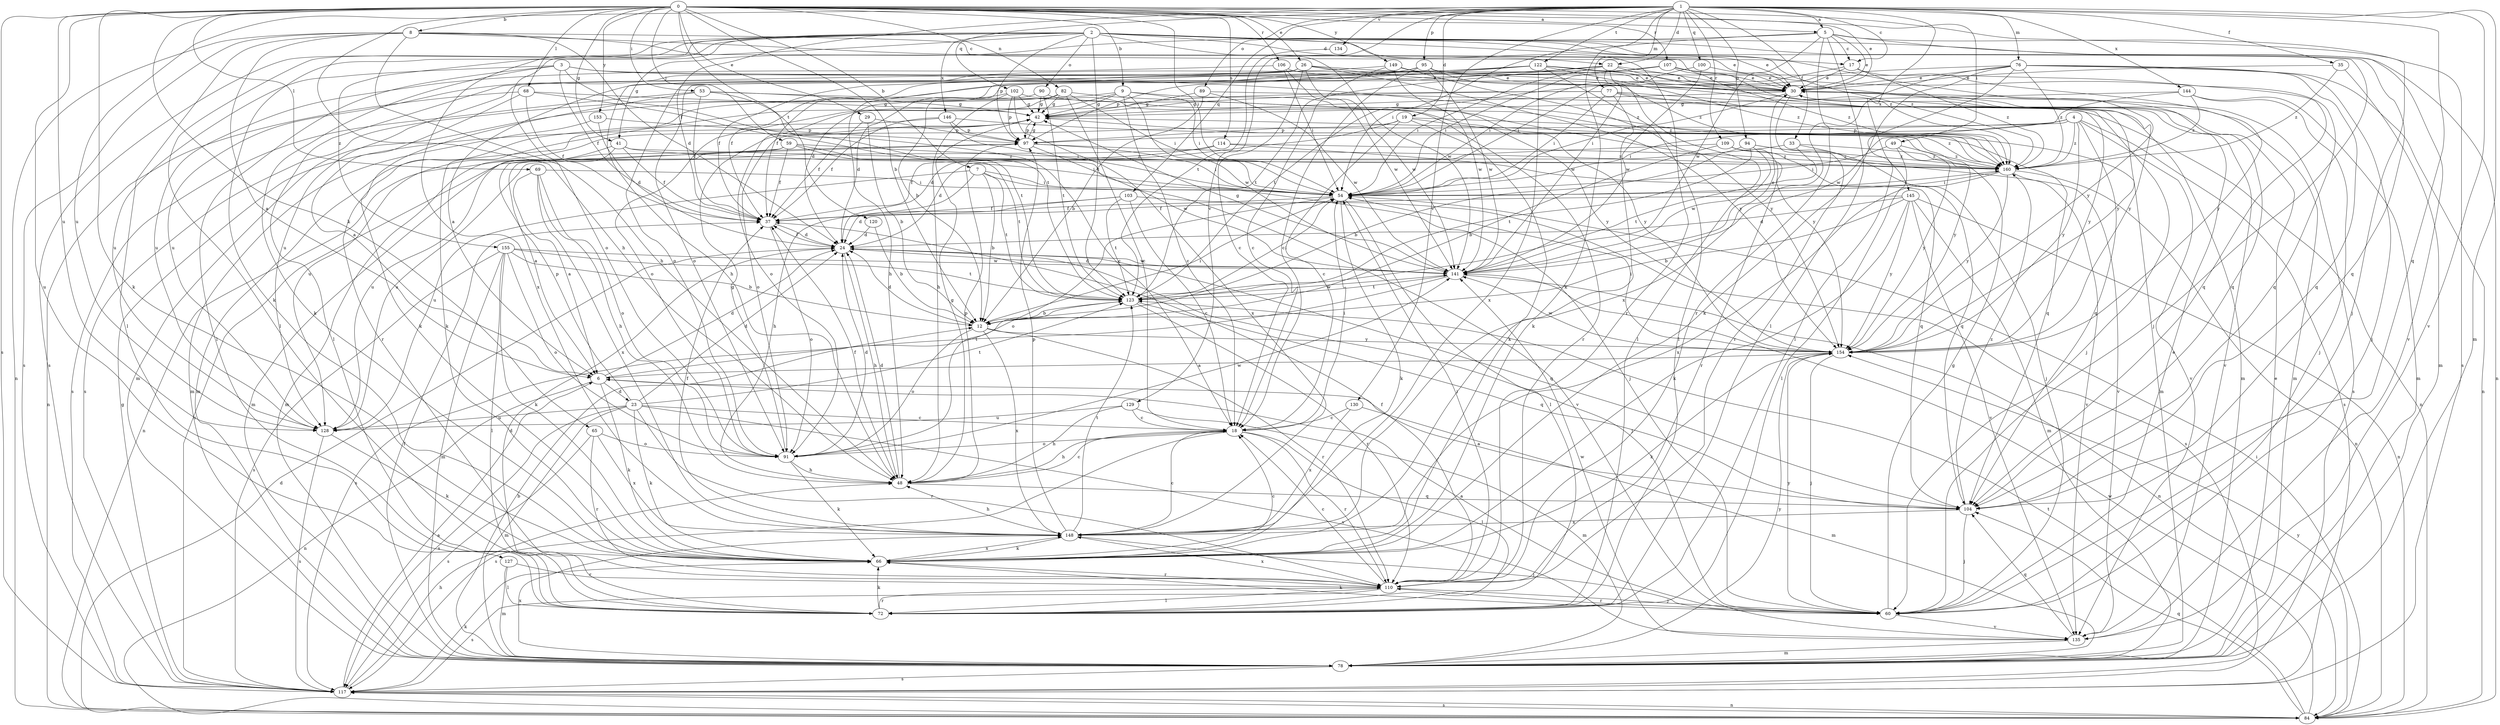 strict digraph  {
0;
1;
2;
3;
4;
5;
6;
7;
8;
9;
12;
17;
18;
19;
22;
23;
24;
26;
29;
30;
33;
35;
37;
41;
42;
48;
49;
53;
54;
59;
60;
65;
66;
68;
69;
72;
76;
77;
78;
82;
84;
89;
90;
91;
94;
95;
97;
100;
102;
103;
104;
106;
107;
109;
110;
114;
117;
120;
122;
123;
127;
128;
129;
130;
134;
135;
141;
144;
145;
146;
148;
149;
153;
154;
155;
160;
0 -> 5  [label=a];
0 -> 7  [label=b];
0 -> 8  [label=b];
0 -> 9  [label=b];
0 -> 12  [label=b];
0 -> 26  [label=e];
0 -> 29  [label=e];
0 -> 30  [label=e];
0 -> 41  [label=g];
0 -> 48  [label=h];
0 -> 49  [label=i];
0 -> 53  [label=i];
0 -> 54  [label=i];
0 -> 59  [label=j];
0 -> 60  [label=j];
0 -> 65  [label=k];
0 -> 66  [label=k];
0 -> 68  [label=l];
0 -> 69  [label=l];
0 -> 82  [label=n];
0 -> 106  [label=r];
0 -> 107  [label=r];
0 -> 114  [label=s];
0 -> 117  [label=s];
0 -> 120  [label=t];
0 -> 127  [label=u];
0 -> 128  [label=u];
0 -> 149  [label=y];
0 -> 153  [label=y];
1 -> 5  [label=a];
1 -> 17  [label=c];
1 -> 19  [label=d];
1 -> 22  [label=d];
1 -> 33  [label=f];
1 -> 35  [label=f];
1 -> 37  [label=f];
1 -> 66  [label=k];
1 -> 76  [label=m];
1 -> 77  [label=m];
1 -> 78  [label=m];
1 -> 89  [label=o];
1 -> 94  [label=p];
1 -> 95  [label=p];
1 -> 100  [label=q];
1 -> 102  [label=q];
1 -> 103  [label=q];
1 -> 104  [label=q];
1 -> 109  [label=r];
1 -> 122  [label=t];
1 -> 128  [label=u];
1 -> 129  [label=v];
1 -> 130  [label=v];
1 -> 134  [label=v];
1 -> 135  [label=v];
1 -> 144  [label=x];
1 -> 145  [label=x];
2 -> 22  [label=d];
2 -> 30  [label=e];
2 -> 60  [label=j];
2 -> 66  [label=k];
2 -> 72  [label=l];
2 -> 84  [label=n];
2 -> 90  [label=o];
2 -> 91  [label=o];
2 -> 97  [label=p];
2 -> 104  [label=q];
2 -> 110  [label=r];
2 -> 117  [label=s];
2 -> 123  [label=t];
2 -> 141  [label=w];
2 -> 146  [label=x];
2 -> 148  [label=x];
2 -> 154  [label=y];
2 -> 155  [label=z];
2 -> 160  [label=z];
3 -> 30  [label=e];
3 -> 37  [label=f];
3 -> 66  [label=k];
3 -> 72  [label=l];
3 -> 123  [label=t];
3 -> 128  [label=u];
3 -> 160  [label=z];
4 -> 54  [label=i];
4 -> 91  [label=o];
4 -> 97  [label=p];
4 -> 104  [label=q];
4 -> 117  [label=s];
4 -> 135  [label=v];
4 -> 154  [label=y];
4 -> 160  [label=z];
5 -> 17  [label=c];
5 -> 30  [label=e];
5 -> 41  [label=g];
5 -> 54  [label=i];
5 -> 72  [label=l];
5 -> 110  [label=r];
5 -> 117  [label=s];
5 -> 135  [label=v];
5 -> 141  [label=w];
6 -> 23  [label=d];
6 -> 24  [label=d];
6 -> 66  [label=k];
6 -> 84  [label=n];
6 -> 123  [label=t];
7 -> 12  [label=b];
7 -> 48  [label=h];
7 -> 54  [label=i];
7 -> 123  [label=t];
7 -> 128  [label=u];
7 -> 135  [label=v];
8 -> 6  [label=a];
8 -> 17  [label=c];
8 -> 24  [label=d];
8 -> 30  [label=e];
8 -> 48  [label=h];
8 -> 72  [label=l];
8 -> 84  [label=n];
8 -> 117  [label=s];
8 -> 160  [label=z];
9 -> 18  [label=c];
9 -> 42  [label=g];
9 -> 54  [label=i];
9 -> 66  [label=k];
9 -> 110  [label=r];
9 -> 141  [label=w];
9 -> 160  [label=z];
12 -> 24  [label=d];
12 -> 54  [label=i];
12 -> 91  [label=o];
12 -> 110  [label=r];
12 -> 148  [label=x];
12 -> 154  [label=y];
17 -> 30  [label=e];
17 -> 54  [label=i];
17 -> 154  [label=y];
17 -> 160  [label=z];
18 -> 48  [label=h];
18 -> 54  [label=i];
18 -> 72  [label=l];
18 -> 91  [label=o];
18 -> 110  [label=r];
18 -> 117  [label=s];
19 -> 18  [label=c];
19 -> 24  [label=d];
19 -> 66  [label=k];
19 -> 78  [label=m];
19 -> 97  [label=p];
19 -> 160  [label=z];
22 -> 30  [label=e];
22 -> 54  [label=i];
22 -> 72  [label=l];
22 -> 91  [label=o];
22 -> 123  [label=t];
22 -> 141  [label=w];
22 -> 154  [label=y];
23 -> 18  [label=c];
23 -> 24  [label=d];
23 -> 66  [label=k];
23 -> 78  [label=m];
23 -> 97  [label=p];
23 -> 110  [label=r];
23 -> 117  [label=s];
23 -> 123  [label=t];
23 -> 128  [label=u];
23 -> 135  [label=v];
24 -> 37  [label=f];
24 -> 48  [label=h];
24 -> 60  [label=j];
24 -> 104  [label=q];
24 -> 141  [label=w];
26 -> 18  [label=c];
26 -> 30  [label=e];
26 -> 37  [label=f];
26 -> 48  [label=h];
26 -> 128  [label=u];
26 -> 141  [label=w];
26 -> 154  [label=y];
26 -> 160  [label=z];
29 -> 12  [label=b];
29 -> 37  [label=f];
29 -> 97  [label=p];
30 -> 42  [label=g];
30 -> 54  [label=i];
30 -> 78  [label=m];
30 -> 110  [label=r];
30 -> 117  [label=s];
30 -> 135  [label=v];
33 -> 24  [label=d];
33 -> 60  [label=j];
33 -> 123  [label=t];
33 -> 160  [label=z];
35 -> 30  [label=e];
35 -> 78  [label=m];
35 -> 160  [label=z];
37 -> 24  [label=d];
37 -> 91  [label=o];
41 -> 37  [label=f];
41 -> 54  [label=i];
41 -> 78  [label=m];
41 -> 128  [label=u];
41 -> 160  [label=z];
42 -> 97  [label=p];
42 -> 104  [label=q];
42 -> 128  [label=u];
48 -> 18  [label=c];
48 -> 24  [label=d];
48 -> 37  [label=f];
48 -> 42  [label=g];
48 -> 97  [label=p];
48 -> 104  [label=q];
49 -> 54  [label=i];
49 -> 72  [label=l];
49 -> 154  [label=y];
49 -> 160  [label=z];
53 -> 18  [label=c];
53 -> 37  [label=f];
53 -> 42  [label=g];
53 -> 66  [label=k];
53 -> 117  [label=s];
53 -> 154  [label=y];
54 -> 37  [label=f];
54 -> 66  [label=k];
54 -> 72  [label=l];
54 -> 91  [label=o];
54 -> 160  [label=z];
59 -> 37  [label=f];
59 -> 60  [label=j];
59 -> 78  [label=m];
59 -> 84  [label=n];
59 -> 123  [label=t];
59 -> 160  [label=z];
60 -> 6  [label=a];
60 -> 30  [label=e];
60 -> 42  [label=g];
60 -> 66  [label=k];
60 -> 110  [label=r];
60 -> 135  [label=v];
60 -> 154  [label=y];
65 -> 91  [label=o];
65 -> 110  [label=r];
65 -> 117  [label=s];
65 -> 148  [label=x];
66 -> 18  [label=c];
66 -> 110  [label=r];
66 -> 148  [label=x];
68 -> 6  [label=a];
68 -> 37  [label=f];
68 -> 42  [label=g];
68 -> 84  [label=n];
68 -> 123  [label=t];
69 -> 6  [label=a];
69 -> 48  [label=h];
69 -> 54  [label=i];
69 -> 91  [label=o];
69 -> 148  [label=x];
72 -> 24  [label=d];
72 -> 66  [label=k];
72 -> 110  [label=r];
76 -> 30  [label=e];
76 -> 60  [label=j];
76 -> 66  [label=k];
76 -> 72  [label=l];
76 -> 84  [label=n];
76 -> 104  [label=q];
76 -> 123  [label=t];
76 -> 148  [label=x];
76 -> 160  [label=z];
77 -> 42  [label=g];
77 -> 54  [label=i];
77 -> 60  [label=j];
77 -> 66  [label=k];
77 -> 78  [label=m];
77 -> 91  [label=o];
77 -> 154  [label=y];
78 -> 12  [label=b];
78 -> 30  [label=e];
78 -> 37  [label=f];
78 -> 117  [label=s];
78 -> 148  [label=x];
78 -> 154  [label=y];
82 -> 18  [label=c];
82 -> 42  [label=g];
82 -> 54  [label=i];
82 -> 78  [label=m];
82 -> 91  [label=o];
82 -> 154  [label=y];
84 -> 24  [label=d];
84 -> 54  [label=i];
84 -> 104  [label=q];
84 -> 117  [label=s];
84 -> 123  [label=t];
84 -> 141  [label=w];
84 -> 154  [label=y];
89 -> 12  [label=b];
89 -> 42  [label=g];
89 -> 84  [label=n];
89 -> 141  [label=w];
90 -> 42  [label=g];
90 -> 117  [label=s];
90 -> 123  [label=t];
90 -> 154  [label=y];
91 -> 24  [label=d];
91 -> 42  [label=g];
91 -> 48  [label=h];
91 -> 66  [label=k];
91 -> 141  [label=w];
94 -> 12  [label=b];
94 -> 123  [label=t];
94 -> 135  [label=v];
94 -> 141  [label=w];
94 -> 160  [label=z];
95 -> 18  [label=c];
95 -> 30  [label=e];
95 -> 37  [label=f];
95 -> 48  [label=h];
95 -> 97  [label=p];
95 -> 104  [label=q];
95 -> 141  [label=w];
95 -> 154  [label=y];
97 -> 42  [label=g];
97 -> 54  [label=i];
97 -> 117  [label=s];
97 -> 141  [label=w];
97 -> 160  [label=z];
100 -> 30  [label=e];
100 -> 54  [label=i];
100 -> 141  [label=w];
102 -> 24  [label=d];
102 -> 42  [label=g];
102 -> 48  [label=h];
102 -> 97  [label=p];
102 -> 110  [label=r];
102 -> 148  [label=x];
103 -> 18  [label=c];
103 -> 24  [label=d];
103 -> 37  [label=f];
103 -> 117  [label=s];
103 -> 123  [label=t];
104 -> 6  [label=a];
104 -> 60  [label=j];
104 -> 148  [label=x];
104 -> 160  [label=z];
106 -> 30  [label=e];
106 -> 54  [label=i];
106 -> 128  [label=u];
106 -> 141  [label=w];
107 -> 12  [label=b];
107 -> 24  [label=d];
107 -> 30  [label=e];
107 -> 54  [label=i];
107 -> 104  [label=q];
107 -> 160  [label=z];
109 -> 12  [label=b];
109 -> 104  [label=q];
109 -> 110  [label=r];
109 -> 128  [label=u];
109 -> 160  [label=z];
110 -> 18  [label=c];
110 -> 37  [label=f];
110 -> 54  [label=i];
110 -> 60  [label=j];
110 -> 72  [label=l];
110 -> 117  [label=s];
110 -> 148  [label=x];
114 -> 6  [label=a];
114 -> 37  [label=f];
114 -> 104  [label=q];
114 -> 160  [label=z];
117 -> 6  [label=a];
117 -> 42  [label=g];
117 -> 48  [label=h];
117 -> 66  [label=k];
117 -> 84  [label=n];
120 -> 12  [label=b];
120 -> 24  [label=d];
122 -> 6  [label=a];
122 -> 30  [label=e];
122 -> 37  [label=f];
122 -> 72  [label=l];
122 -> 91  [label=o];
122 -> 104  [label=q];
122 -> 128  [label=u];
122 -> 148  [label=x];
122 -> 160  [label=z];
123 -> 12  [label=b];
123 -> 54  [label=i];
123 -> 104  [label=q];
123 -> 110  [label=r];
123 -> 141  [label=w];
127 -> 72  [label=l];
127 -> 78  [label=m];
127 -> 110  [label=r];
128 -> 66  [label=k];
128 -> 117  [label=s];
129 -> 18  [label=c];
129 -> 48  [label=h];
129 -> 78  [label=m];
129 -> 128  [label=u];
130 -> 18  [label=c];
130 -> 78  [label=m];
130 -> 148  [label=x];
134 -> 123  [label=t];
135 -> 78  [label=m];
135 -> 104  [label=q];
135 -> 141  [label=w];
141 -> 24  [label=d];
141 -> 30  [label=e];
141 -> 42  [label=g];
141 -> 84  [label=n];
141 -> 117  [label=s];
141 -> 123  [label=t];
144 -> 42  [label=g];
144 -> 60  [label=j];
144 -> 78  [label=m];
144 -> 141  [label=w];
144 -> 160  [label=z];
145 -> 12  [label=b];
145 -> 24  [label=d];
145 -> 37  [label=f];
145 -> 66  [label=k];
145 -> 78  [label=m];
145 -> 84  [label=n];
145 -> 135  [label=v];
145 -> 154  [label=y];
146 -> 37  [label=f];
146 -> 54  [label=i];
146 -> 78  [label=m];
146 -> 97  [label=p];
146 -> 154  [label=y];
148 -> 18  [label=c];
148 -> 37  [label=f];
148 -> 48  [label=h];
148 -> 60  [label=j];
148 -> 66  [label=k];
148 -> 97  [label=p];
148 -> 123  [label=t];
149 -> 18  [label=c];
149 -> 30  [label=e];
149 -> 72  [label=l];
149 -> 141  [label=w];
149 -> 154  [label=y];
153 -> 24  [label=d];
153 -> 78  [label=m];
153 -> 97  [label=p];
154 -> 6  [label=a];
154 -> 54  [label=i];
154 -> 60  [label=j];
154 -> 66  [label=k];
154 -> 141  [label=w];
155 -> 12  [label=b];
155 -> 66  [label=k];
155 -> 72  [label=l];
155 -> 78  [label=m];
155 -> 91  [label=o];
155 -> 117  [label=s];
155 -> 123  [label=t];
155 -> 141  [label=w];
160 -> 54  [label=i];
160 -> 84  [label=n];
160 -> 135  [label=v];
160 -> 148  [label=x];
160 -> 154  [label=y];
}
